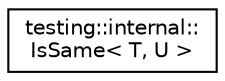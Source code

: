 digraph "类继承关系图"
{
 // LATEX_PDF_SIZE
  edge [fontname="Helvetica",fontsize="10",labelfontname="Helvetica",labelfontsize="10"];
  node [fontname="Helvetica",fontsize="10",shape=record];
  rankdir="LR";
  Node0 [label="testing::internal::\lIsSame\< T, U \>",height=0.2,width=0.4,color="black", fillcolor="white", style="filled",URL="$structtesting_1_1internal_1_1IsSame.html",tooltip=" "];
}
